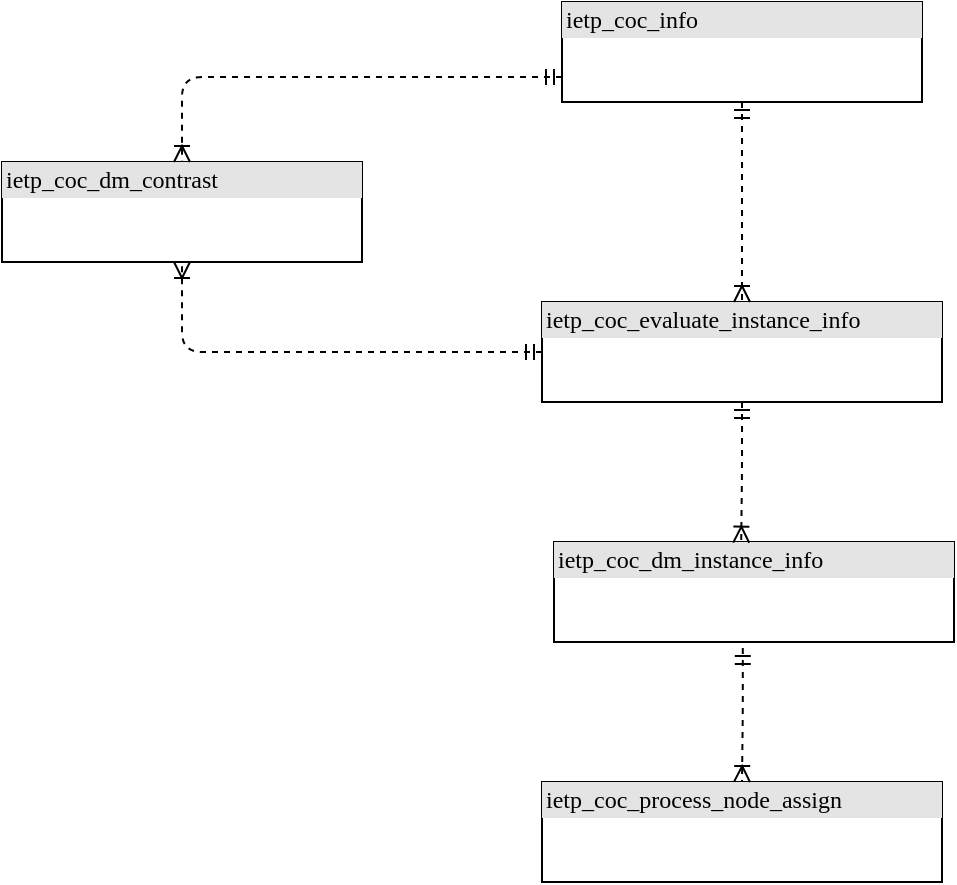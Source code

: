 <mxfile version="20.8.23" type="github">
  <diagram name="第 1 页" id="8Jd_YHJOOdnQO59MMvem">
    <mxGraphModel dx="875" dy="1600" grid="1" gridSize="10" guides="1" tooltips="1" connect="1" arrows="1" fold="1" page="1" pageScale="1" pageWidth="827" pageHeight="1169" math="0" shadow="0">
      <root>
        <mxCell id="0" />
        <mxCell id="1" parent="0" />
        <mxCell id="MyzIpmYlncKYWEPKaIoK-1" value="&lt;div style=&quot;box-sizing:border-box;width:100%;background:#e4e4e4;padding:2px;&quot;&gt;ietp_coc_info&lt;br&gt;&lt;/div&gt;" style="verticalAlign=top;align=left;overflow=fill;html=1;rounded=0;shadow=0;comic=0;labelBackgroundColor=none;strokeWidth=1;fontFamily=Verdana;fontSize=12" vertex="1" parent="1">
          <mxGeometry x="350" y="-1070" width="180" height="50" as="geometry" />
        </mxCell>
        <mxCell id="MyzIpmYlncKYWEPKaIoK-2" value="&lt;div style=&quot;box-sizing:border-box;width:100%;background:#e4e4e4;padding:2px;&quot;&gt;ietp_coc_evaluate_instance_info&lt;br&gt;&lt;/div&gt;" style="verticalAlign=top;align=left;overflow=fill;html=1;rounded=0;shadow=0;comic=0;labelBackgroundColor=none;strokeWidth=1;fontFamily=Verdana;fontSize=12" vertex="1" parent="1">
          <mxGeometry x="340" y="-920" width="200" height="50" as="geometry" />
        </mxCell>
        <mxCell id="MyzIpmYlncKYWEPKaIoK-3" value="" style="edgeStyle=orthogonalEdgeStyle;html=1;endArrow=ERoneToMany;startArrow=ERmandOne;labelBackgroundColor=none;fontFamily=Verdana;fontSize=12;align=left;dashed=1;exitX=0.5;exitY=1;exitDx=0;exitDy=0;entryX=0.5;entryY=0;entryDx=0;entryDy=0;" edge="1" parent="1" source="MyzIpmYlncKYWEPKaIoK-1" target="MyzIpmYlncKYWEPKaIoK-2">
          <mxGeometry width="100" height="100" relative="1" as="geometry">
            <mxPoint x="510" y="-1010" as="sourcePoint" />
            <mxPoint x="510" y="-910" as="targetPoint" />
          </mxGeometry>
        </mxCell>
        <mxCell id="MyzIpmYlncKYWEPKaIoK-5" value="&lt;div style=&quot;box-sizing:border-box;width:100%;background:#e4e4e4;padding:2px;&quot;&gt;ietp_coc_dm_contrast&lt;br&gt;&lt;/div&gt;" style="verticalAlign=top;align=left;overflow=fill;html=1;rounded=0;shadow=0;comic=0;labelBackgroundColor=none;strokeWidth=1;fontFamily=Verdana;fontSize=12" vertex="1" parent="1">
          <mxGeometry x="70" y="-990" width="180" height="50" as="geometry" />
        </mxCell>
        <mxCell id="MyzIpmYlncKYWEPKaIoK-6" value="" style="edgeStyle=orthogonalEdgeStyle;html=1;endArrow=ERoneToMany;startArrow=ERmandOne;labelBackgroundColor=none;fontFamily=Verdana;fontSize=12;align=left;dashed=1;exitX=0;exitY=0.75;exitDx=0;exitDy=0;entryX=0.5;entryY=0;entryDx=0;entryDy=0;" edge="1" parent="1" source="MyzIpmYlncKYWEPKaIoK-1" target="MyzIpmYlncKYWEPKaIoK-5">
          <mxGeometry width="100" height="100" relative="1" as="geometry">
            <mxPoint x="450" y="-1010" as="sourcePoint" />
            <mxPoint x="450" y="-910" as="targetPoint" />
          </mxGeometry>
        </mxCell>
        <mxCell id="MyzIpmYlncKYWEPKaIoK-7" value="" style="edgeStyle=orthogonalEdgeStyle;html=1;endArrow=ERoneToMany;startArrow=ERmandOne;labelBackgroundColor=none;fontFamily=Verdana;fontSize=12;align=left;dashed=1;exitX=0;exitY=0.5;exitDx=0;exitDy=0;entryX=0.5;entryY=1;entryDx=0;entryDy=0;" edge="1" parent="1" source="MyzIpmYlncKYWEPKaIoK-2" target="MyzIpmYlncKYWEPKaIoK-5">
          <mxGeometry width="100" height="100" relative="1" as="geometry">
            <mxPoint x="210" y="-920" as="sourcePoint" />
            <mxPoint x="210" y="-820" as="targetPoint" />
          </mxGeometry>
        </mxCell>
        <mxCell id="MyzIpmYlncKYWEPKaIoK-8" value="&lt;div style=&quot;box-sizing:border-box;width:100%;background:#e4e4e4;padding:2px;&quot;&gt;ietp_coc_dm_instance_info&lt;br&gt;&lt;/div&gt;" style="verticalAlign=top;align=left;overflow=fill;html=1;rounded=0;shadow=0;comic=0;labelBackgroundColor=none;strokeWidth=1;fontFamily=Verdana;fontSize=12" vertex="1" parent="1">
          <mxGeometry x="346" y="-800" width="200" height="50" as="geometry" />
        </mxCell>
        <mxCell id="MyzIpmYlncKYWEPKaIoK-9" value="" style="edgeStyle=orthogonalEdgeStyle;html=1;endArrow=ERoneToMany;startArrow=ERmandOne;labelBackgroundColor=none;fontFamily=Verdana;fontSize=12;align=left;dashed=1;exitX=0.5;exitY=1;exitDx=0;exitDy=0;entryX=0.468;entryY=0.007;entryDx=0;entryDy=0;entryPerimeter=0;" edge="1" parent="1" source="MyzIpmYlncKYWEPKaIoK-2" target="MyzIpmYlncKYWEPKaIoK-8">
          <mxGeometry width="100" height="100" relative="1" as="geometry">
            <mxPoint x="350" y="-885" as="sourcePoint" />
            <mxPoint x="170" y="-930" as="targetPoint" />
          </mxGeometry>
        </mxCell>
        <mxCell id="MyzIpmYlncKYWEPKaIoK-10" value="&lt;div style=&quot;box-sizing:border-box;width:100%;background:#e4e4e4;padding:2px;&quot;&gt;ietp_coc_process_node_assign&lt;br&gt;&lt;/div&gt;" style="verticalAlign=top;align=left;overflow=fill;html=1;rounded=0;shadow=0;comic=0;labelBackgroundColor=none;strokeWidth=1;fontFamily=Verdana;fontSize=12" vertex="1" parent="1">
          <mxGeometry x="340" y="-680" width="200" height="50" as="geometry" />
        </mxCell>
        <mxCell id="MyzIpmYlncKYWEPKaIoK-12" value="" style="edgeStyle=orthogonalEdgeStyle;html=1;endArrow=ERoneToMany;startArrow=ERmandOne;labelBackgroundColor=none;fontFamily=Verdana;fontSize=12;align=left;dashed=1;exitX=0.472;exitY=1.06;exitDx=0;exitDy=0;entryX=0.5;entryY=0;entryDx=0;entryDy=0;exitPerimeter=0;" edge="1" parent="1" source="MyzIpmYlncKYWEPKaIoK-8" target="MyzIpmYlncKYWEPKaIoK-10">
          <mxGeometry width="100" height="100" relative="1" as="geometry">
            <mxPoint x="445.58" y="-750" as="sourcePoint" />
            <mxPoint x="445.58" y="-680" as="targetPoint" />
          </mxGeometry>
        </mxCell>
      </root>
    </mxGraphModel>
  </diagram>
</mxfile>
